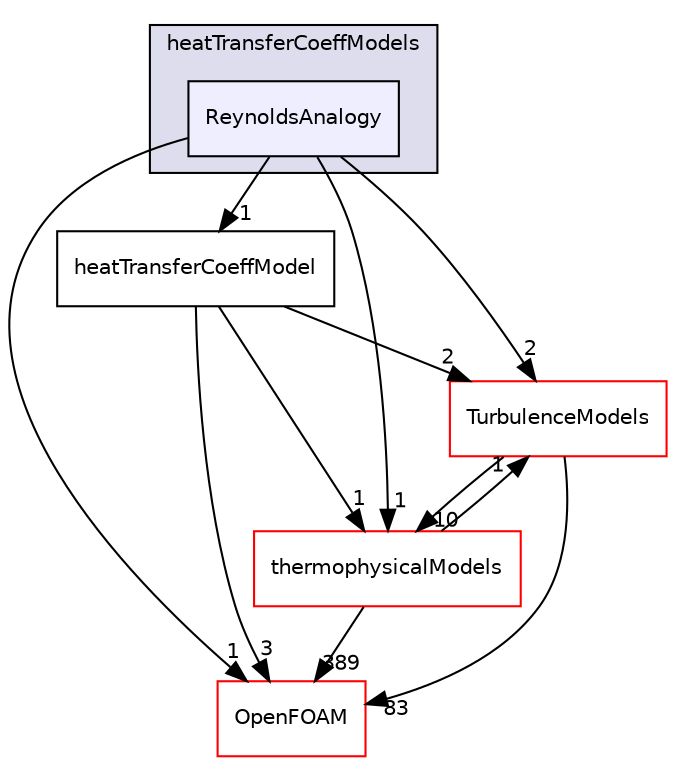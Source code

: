 digraph "src/functionObjects/field/heatTransferCoeff/heatTransferCoeffModels/ReynoldsAnalogy" {
  bgcolor=transparent;
  compound=true
  node [ fontsize="10", fontname="Helvetica"];
  edge [ labelfontsize="10", labelfontname="Helvetica"];
  subgraph clusterdir_23d2302e12169e011868a0ab3a02c4f6 {
    graph [ bgcolor="#ddddee", pencolor="black", label="heatTransferCoeffModels" fontname="Helvetica", fontsize="10", URL="dir_23d2302e12169e011868a0ab3a02c4f6.html"]
  dir_7e3244b25b1224ac5a8c8c0176e0ce47 [shape=box, label="ReynoldsAnalogy", style="filled", fillcolor="#eeeeff", pencolor="black", URL="dir_7e3244b25b1224ac5a8c8c0176e0ce47.html"];
  }
  dir_39c0ed5b8f0456308ca476bec3227514 [shape=box label="heatTransferCoeffModel" URL="dir_39c0ed5b8f0456308ca476bec3227514.html"];
  dir_1eda626aeac0f0ad2848c36acaa5d501 [shape=box label="TurbulenceModels" color="red" URL="dir_1eda626aeac0f0ad2848c36acaa5d501.html"];
  dir_2778d089ec5c4f66810b11f753867003 [shape=box label="thermophysicalModels" color="red" URL="dir_2778d089ec5c4f66810b11f753867003.html"];
  dir_c5473ff19b20e6ec4dfe5c310b3778a8 [shape=box label="OpenFOAM" color="red" URL="dir_c5473ff19b20e6ec4dfe5c310b3778a8.html"];
  dir_39c0ed5b8f0456308ca476bec3227514->dir_1eda626aeac0f0ad2848c36acaa5d501 [headlabel="2", labeldistance=1.5 headhref="dir_001299_002933.html"];
  dir_39c0ed5b8f0456308ca476bec3227514->dir_2778d089ec5c4f66810b11f753867003 [headlabel="1", labeldistance=1.5 headhref="dir_001299_001225.html"];
  dir_39c0ed5b8f0456308ca476bec3227514->dir_c5473ff19b20e6ec4dfe5c310b3778a8 [headlabel="3", labeldistance=1.5 headhref="dir_001299_002151.html"];
  dir_1eda626aeac0f0ad2848c36acaa5d501->dir_2778d089ec5c4f66810b11f753867003 [headlabel="10", labeldistance=1.5 headhref="dir_002933_001225.html"];
  dir_1eda626aeac0f0ad2848c36acaa5d501->dir_c5473ff19b20e6ec4dfe5c310b3778a8 [headlabel="83", labeldistance=1.5 headhref="dir_002933_002151.html"];
  dir_2778d089ec5c4f66810b11f753867003->dir_1eda626aeac0f0ad2848c36acaa5d501 [headlabel="1", labeldistance=1.5 headhref="dir_001225_002933.html"];
  dir_2778d089ec5c4f66810b11f753867003->dir_c5473ff19b20e6ec4dfe5c310b3778a8 [headlabel="389", labeldistance=1.5 headhref="dir_001225_002151.html"];
  dir_7e3244b25b1224ac5a8c8c0176e0ce47->dir_39c0ed5b8f0456308ca476bec3227514 [headlabel="1", labeldistance=1.5 headhref="dir_001301_001299.html"];
  dir_7e3244b25b1224ac5a8c8c0176e0ce47->dir_1eda626aeac0f0ad2848c36acaa5d501 [headlabel="2", labeldistance=1.5 headhref="dir_001301_002933.html"];
  dir_7e3244b25b1224ac5a8c8c0176e0ce47->dir_2778d089ec5c4f66810b11f753867003 [headlabel="1", labeldistance=1.5 headhref="dir_001301_001225.html"];
  dir_7e3244b25b1224ac5a8c8c0176e0ce47->dir_c5473ff19b20e6ec4dfe5c310b3778a8 [headlabel="1", labeldistance=1.5 headhref="dir_001301_002151.html"];
}
